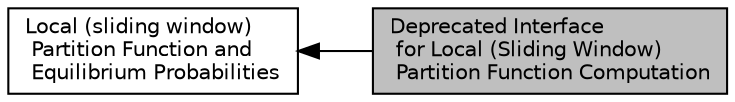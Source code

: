 digraph "Deprecated Interface for Local (Sliding Window) Partition Function Computation"
{
  bgcolor="transparent";
  edge [fontname="Helvetica",fontsize="10",labelfontname="Helvetica",labelfontsize="10"];
  node [fontname="Helvetica",fontsize="10",shape=box];
  rankdir=LR;
  Node0 [label="Deprecated Interface\l for Local (Sliding Window)\l Partition Function Computation",height=0.2,width=0.4,color="black", fillcolor="grey75", style="filled", fontcolor="black",tooltip=" "];
  Node1 [label="Local (sliding window)\l Partition Function and\l Equilibrium Probabilities",height=0.2,width=0.4,color="black",URL="$group__part__func__window.html",tooltip="Scanning version using a sliding window approach to compute equilibrium probabilities."];
  Node1->Node0 [shape=plaintext, dir="back", style="solid"];
}
